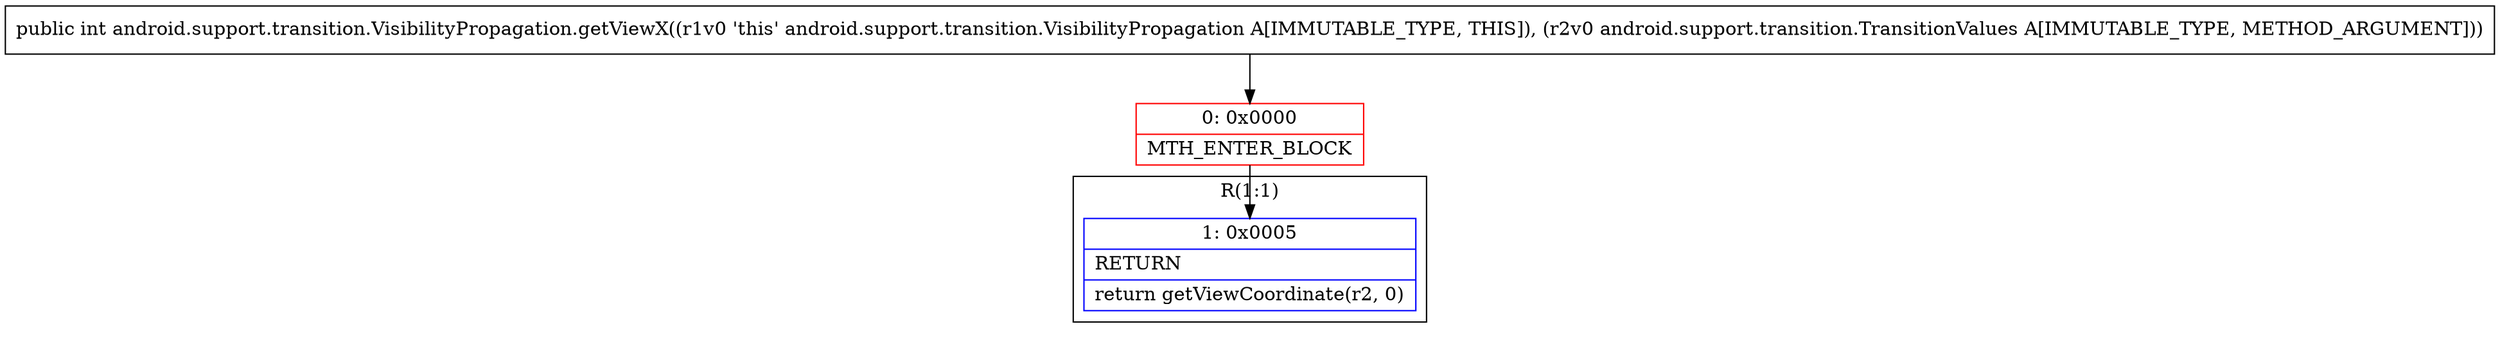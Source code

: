 digraph "CFG forandroid.support.transition.VisibilityPropagation.getViewX(Landroid\/support\/transition\/TransitionValues;)I" {
subgraph cluster_Region_1027183084 {
label = "R(1:1)";
node [shape=record,color=blue];
Node_1 [shape=record,label="{1\:\ 0x0005|RETURN\l|return getViewCoordinate(r2, 0)\l}"];
}
Node_0 [shape=record,color=red,label="{0\:\ 0x0000|MTH_ENTER_BLOCK\l}"];
MethodNode[shape=record,label="{public int android.support.transition.VisibilityPropagation.getViewX((r1v0 'this' android.support.transition.VisibilityPropagation A[IMMUTABLE_TYPE, THIS]), (r2v0 android.support.transition.TransitionValues A[IMMUTABLE_TYPE, METHOD_ARGUMENT])) }"];
MethodNode -> Node_0;
Node_0 -> Node_1;
}

